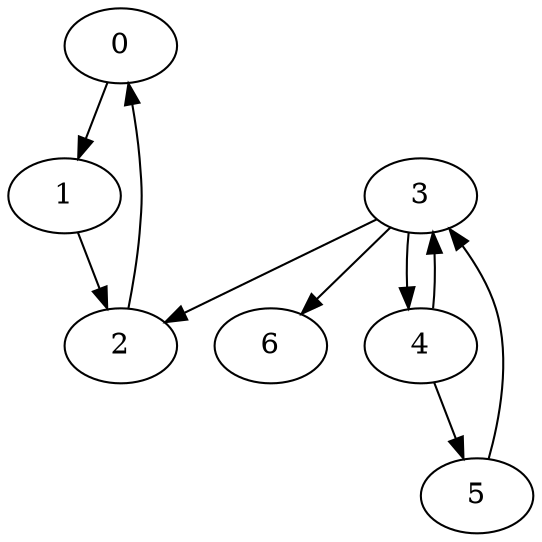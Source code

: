 digraph testcase1 {
	0;
	0 -> 1;
	1;
	1 -> 2;
	2;
	2 -> 0;
	3;
	3 -> 6;
	3 -> 2;
	3 -> 4;
	4;
	4 -> 3;
	4 -> 5;
	5;
	5 -> 3;
	6;
}
